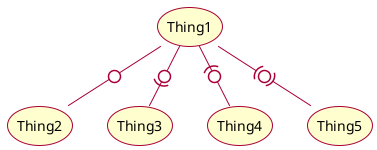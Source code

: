 @startuml Samples

    ' ================================= TWEAKS =================================
    skin rose
    skinparam classFontName Calibri
    skinparam shadowing false
    ' --------------------------------------------------------------------------

    storage Thing1
    storage Thing2
    storage Thing3
    storage Thing4
    storage Thing5
    Thing1 -0- Thing2
    Thing1 -0)- Thing3
    Thing1 -(0- Thing4
    Thing1 -(0)- Thing5
    
@enduml